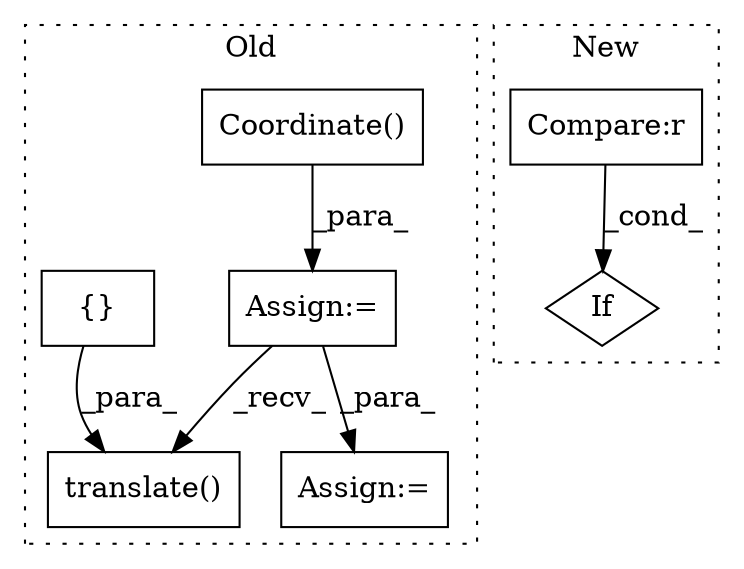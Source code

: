 digraph G {
subgraph cluster0 {
1 [label="Coordinate()" a="75" s="13169,13198" l="28,15" shape="box"];
3 [label="Assign:=" a="68" s="13283" l="3" shape="box"];
5 [label="translate()" a="75" s="13218,13245" l="12,14" shape="box"];
6 [label="{}" a="59" s="13230,13244" l="1,0" shape="box"];
7 [label="Assign:=" a="68" s="13166" l="3" shape="box"];
label = "Old";
style="dotted";
}
subgraph cluster1 {
2 [label="If" a="96" s="18915" l="3" shape="diamond"];
4 [label="Compare:r" a="40" s="18918" l="9" shape="box"];
label = "New";
style="dotted";
}
1 -> 7 [label="_para_"];
4 -> 2 [label="_cond_"];
6 -> 5 [label="_para_"];
7 -> 3 [label="_para_"];
7 -> 5 [label="_recv_"];
}